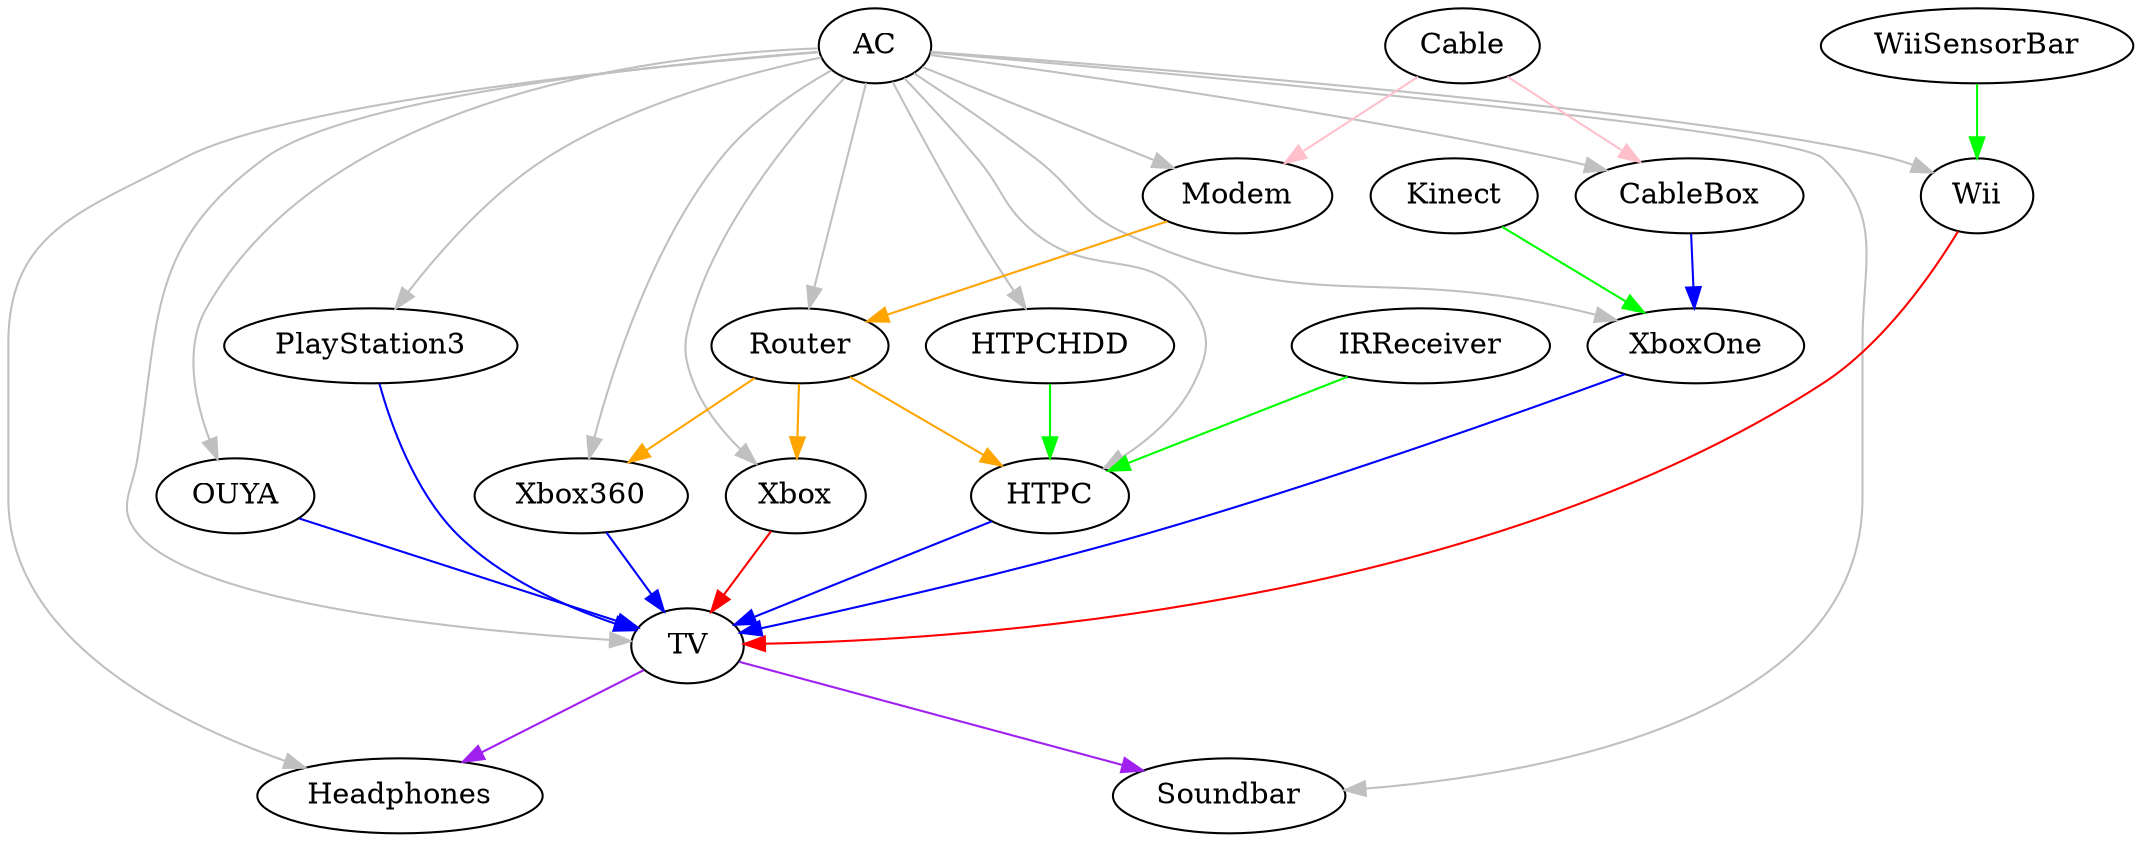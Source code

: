 digraph G {

  /* Power */
  AC  ->  CableBox      [color=gray]
  AC  ->  HTPC          [color=gray]
  AC  ->  HTPCHDD       [color=gray]
  AC  ->  Headphones    [color=gray]
  AC  ->  Modem         [color=gray]
  AC  ->  OUYA          [color=gray]
  AC  ->  PlayStation3  [color=gray]
  AC  ->  Router        [color=gray]
  AC  ->  Soundbar      [color=gray]
  AC  ->  TV            [color=gray]
  AC  ->  Wii           [color=gray]
  AC  ->  Xbox360       [color=gray]
  AC  ->  Xbox          [color=gray]
  AC  ->  XboxOne       [color=gray]

  /* Coaxial cable */
  Cable  ->  CableBox  [color=pink]
  Cable  ->  Modem     [color=pink]

  /* Ethernet */
  Modem   ->  Router   [color=orange]
  Router  ->  HTPC     [color=orange]
  Router  ->  Xbox     [color=orange]
  Router  ->  Xbox360  [color=orange]

  /* HDMI */
  HTPC          ->  TV       [color=blue]
  OUYA          ->  TV       [color=blue]
  PlayStation3  ->  TV       [color=blue]
  Xbox360       ->  TV       [color=blue]
  XboxOne       ->  TV       [color=blue]
  CableBox      ->  XboxOne  [color=blue]

  /* Component video */
  Wii   ->  TV  [color=red]
  Xbox  ->  TV  [color=red]

  /* Miscellaneous */
  HTPCHDD       ->  HTPC     [color=green]  /* eSATA */
  IRReceiver    ->  HTPC     [color=green]  /* USB */
  Kinect        ->  XboxOne  [color=green]  /* Kinect */
  WiiSensorBar  ->  Wii      [color=green]  /* Wii Sensor Bar */

  /* 3.5mm stereo */
  TV  ->  Headphones  [color=purple]
  TV  ->  Soundbar    [color=purple]
}
